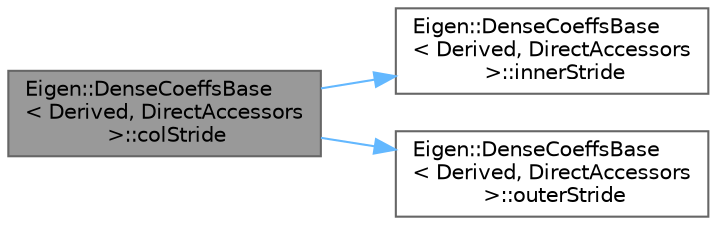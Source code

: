digraph "Eigen::DenseCoeffsBase&lt; Derived, DirectAccessors &gt;::colStride"
{
 // LATEX_PDF_SIZE
  bgcolor="transparent";
  edge [fontname=Helvetica,fontsize=10,labelfontname=Helvetica,labelfontsize=10];
  node [fontname=Helvetica,fontsize=10,shape=box,height=0.2,width=0.4];
  rankdir="LR";
  Node1 [id="Node000001",label="Eigen::DenseCoeffsBase\l\< Derived, DirectAccessors\l \>::colStride",height=0.2,width=0.4,color="gray40", fillcolor="grey60", style="filled", fontcolor="black",tooltip=" "];
  Node1 -> Node2 [id="edge1_Node000001_Node000002",color="steelblue1",style="solid",tooltip=" "];
  Node2 [id="Node000002",label="Eigen::DenseCoeffsBase\l\< Derived, DirectAccessors\l \>::innerStride",height=0.2,width=0.4,color="grey40", fillcolor="white", style="filled",URL="$class_eigen_1_1_dense_coeffs_base_3_01_derived_00_01_direct_accessors_01_4.html#a4f877f649686a935771dceaf3569b1fc",tooltip=" "];
  Node1 -> Node3 [id="edge2_Node000001_Node000003",color="steelblue1",style="solid",tooltip=" "];
  Node3 [id="Node000003",label="Eigen::DenseCoeffsBase\l\< Derived, DirectAccessors\l \>::outerStride",height=0.2,width=0.4,color="grey40", fillcolor="white", style="filled",URL="$class_eigen_1_1_dense_coeffs_base_3_01_derived_00_01_direct_accessors_01_4.html#aa5b9d836576cb6fa037d32a7414b1110",tooltip=" "];
}
